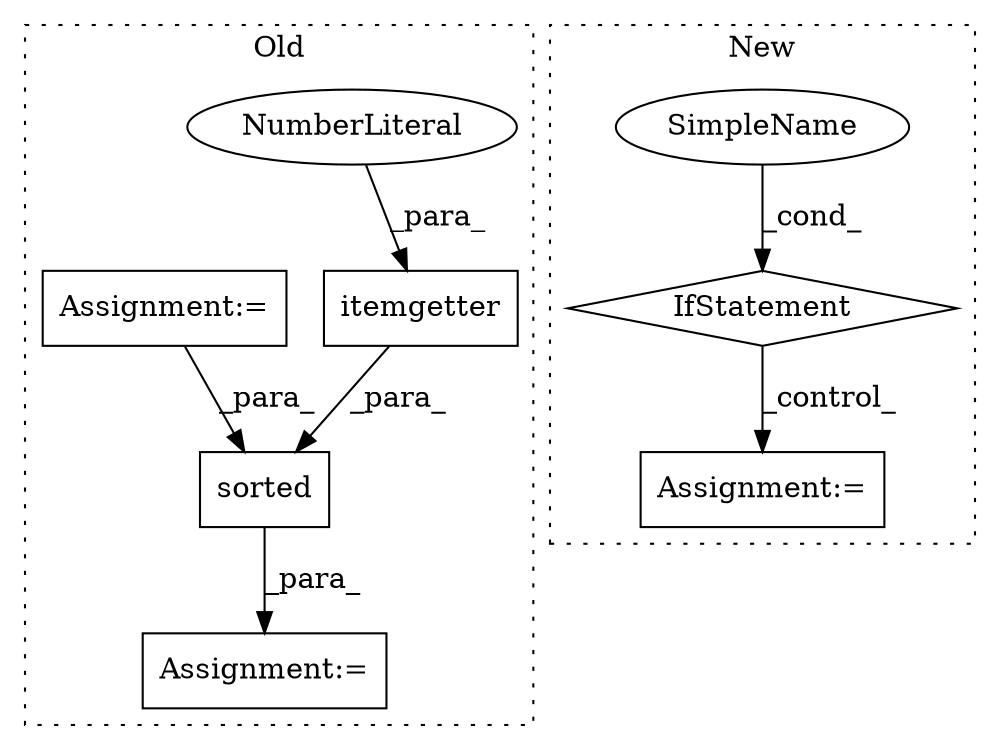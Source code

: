 digraph G {
subgraph cluster0 {
1 [label="itemgetter" a="32" s="34577,34589" l="11,1" shape="box"];
3 [label="NumberLiteral" a="34" s="34588" l="1" shape="ellipse"];
4 [label="Assignment:=" a="7" s="34553" l="1" shape="box"];
5 [label="Assignment:=" a="7" s="34067" l="1" shape="box"];
6 [label="sorted" a="32" s="34554,34590" l="7,1" shape="box"];
label = "Old";
style="dotted";
}
subgraph cluster1 {
2 [label="IfStatement" a="25" s="35373" l="34" shape="diamond"];
7 [label="Assignment:=" a="7" s="35262" l="25" shape="box"];
8 [label="SimpleName" a="42" s="35402" l="5" shape="ellipse"];
label = "New";
style="dotted";
}
1 -> 6 [label="_para_"];
2 -> 7 [label="_control_"];
3 -> 1 [label="_para_"];
5 -> 6 [label="_para_"];
6 -> 4 [label="_para_"];
8 -> 2 [label="_cond_"];
}